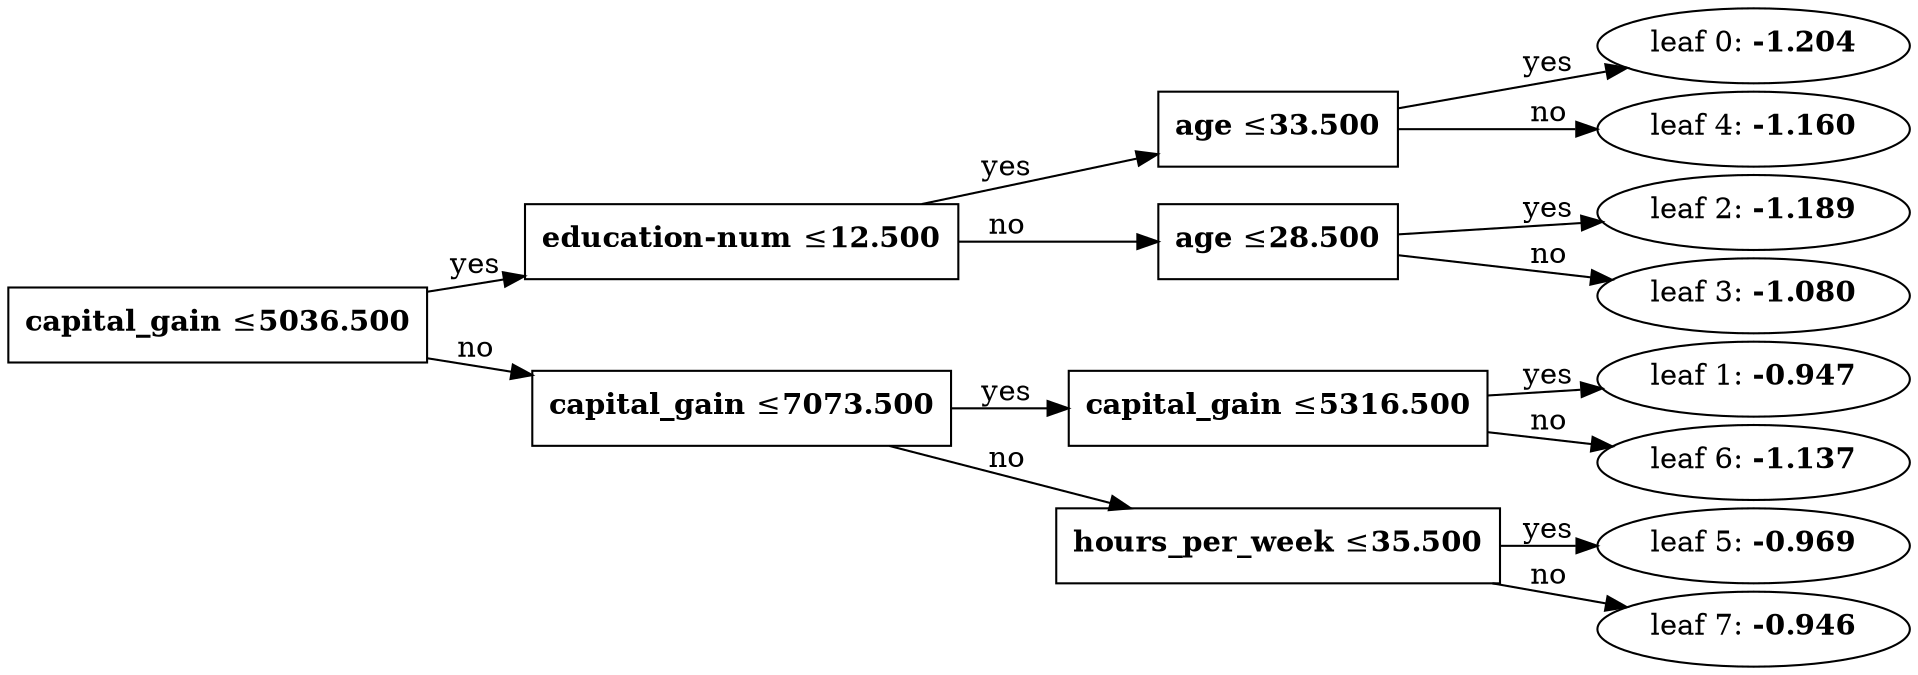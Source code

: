digraph {
	graph [nodesep=0.05 rankdir=LR ranksep=0.3]
	split0 [label=<<B>capital_gain</B> &#8804;<B>5036.500</B>> fillcolor=white shape=rectangle style=""]
	split1 [label=<<B>education-num</B> &#8804;<B>12.500</B>> fillcolor=white shape=rectangle style=""]
	split3 [label=<<B>age</B> &#8804;<B>33.500</B>> fillcolor=white shape=rectangle style=""]
	leaf0 [label=<leaf 0: <B>-1.204</B>>]
	split3 -> leaf0 [label=yes]
	leaf4 [label=<leaf 4: <B>-1.160</B>>]
	split3 -> leaf4 [label=no]
	split1 -> split3 [label=yes]
	split2 [label=<<B>age</B> &#8804;<B>28.500</B>> fillcolor=white shape=rectangle style=""]
	leaf2 [label=<leaf 2: <B>-1.189</B>>]
	split2 -> leaf2 [label=yes]
	leaf3 [label=<leaf 3: <B>-1.080</B>>]
	split2 -> leaf3 [label=no]
	split1 -> split2 [label=no]
	split0 -> split1 [label=yes]
	split4 [label=<<B>capital_gain</B> &#8804;<B>7073.500</B>> fillcolor=white shape=rectangle style=""]
	split5 [label=<<B>capital_gain</B> &#8804;<B>5316.500</B>> fillcolor=white shape=rectangle style=""]
	leaf1 [label=<leaf 1: <B>-0.947</B>>]
	split5 -> leaf1 [label=yes]
	leaf6 [label=<leaf 6: <B>-1.137</B>>]
	split5 -> leaf6 [label=no]
	split4 -> split5 [label=yes]
	split6 [label=<<B>hours_per_week</B> &#8804;<B>35.500</B>> fillcolor=white shape=rectangle style=""]
	leaf5 [label=<leaf 5: <B>-0.969</B>>]
	split6 -> leaf5 [label=yes]
	leaf7 [label=<leaf 7: <B>-0.946</B>>]
	split6 -> leaf7 [label=no]
	split4 -> split6 [label=no]
	split0 -> split4 [label=no]
}
